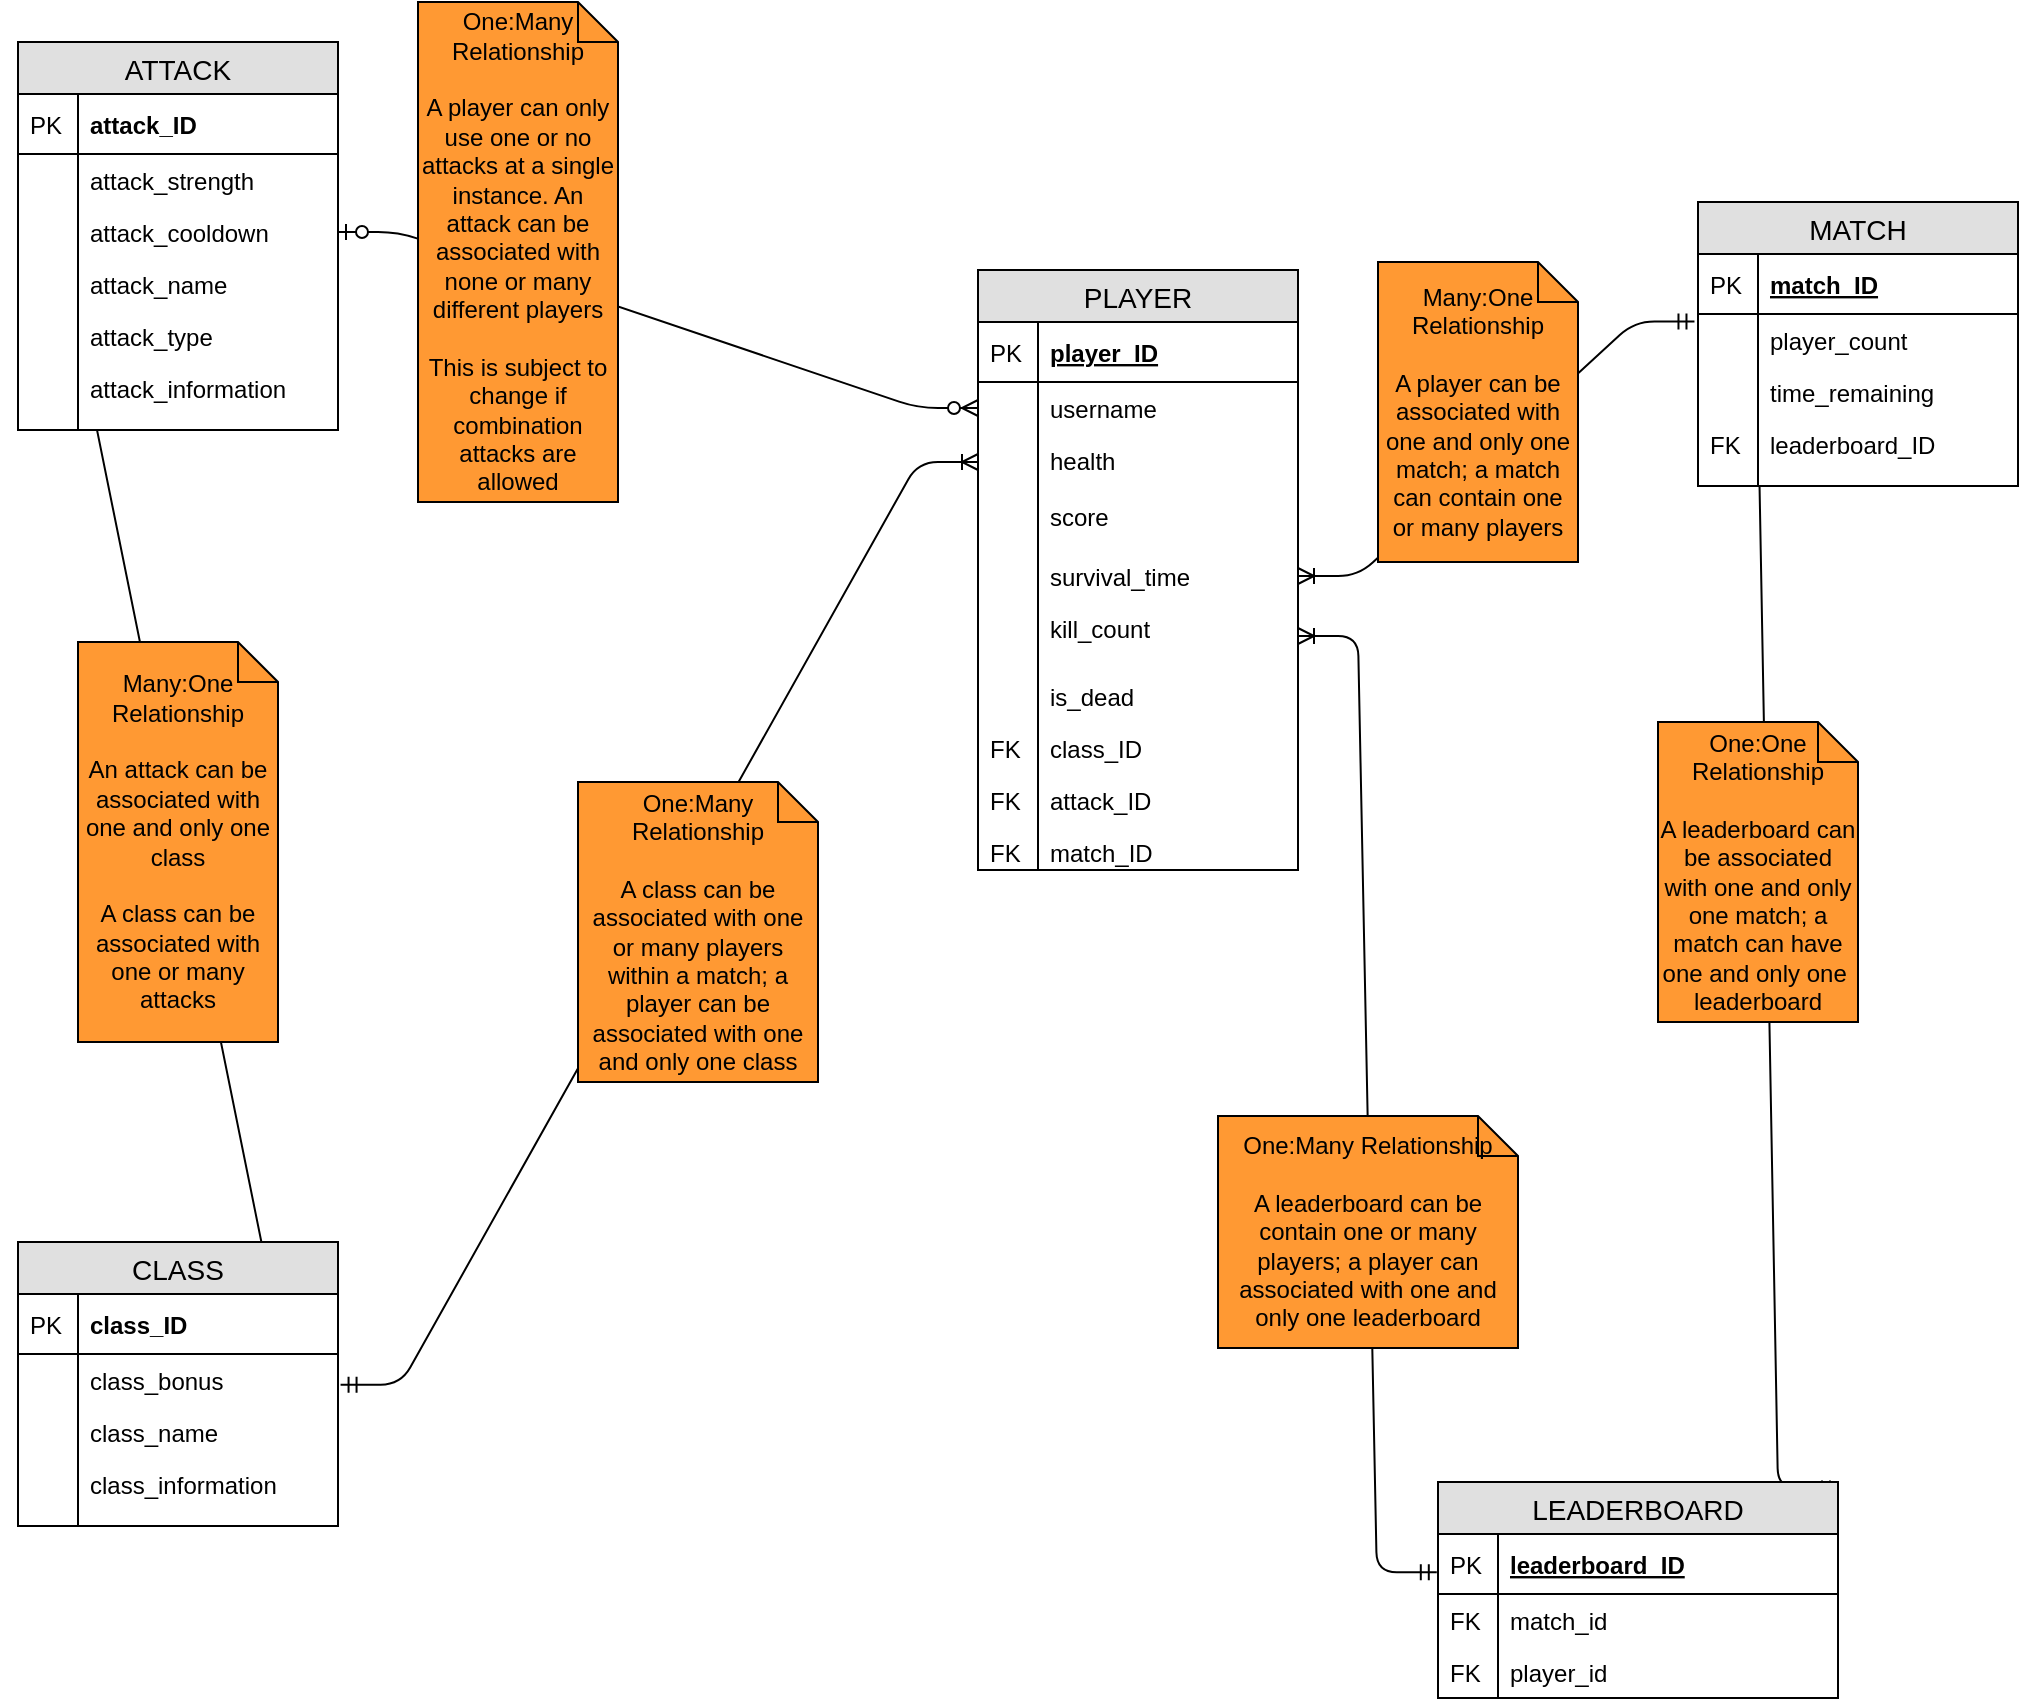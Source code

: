 <mxfile version="13.6.2" type="device"><diagram id="R2lEEEUBdFMjLlhIrx00" name="Page-1"><mxGraphModel dx="2212" dy="1894" grid="1" gridSize="10" guides="1" tooltips="1" connect="1" arrows="1" fold="1" page="1" pageScale="1" pageWidth="850" pageHeight="1100" math="0" shadow="0" extFonts="Permanent Marker^https://fonts.googleapis.com/css?family=Permanent+Marker"><root><mxCell id="0"/><mxCell id="1" parent="0"/><mxCell id="u8r4atgd4e7ZIDanf7BI-53" value="" style="edgeStyle=entityRelationEdgeStyle;fontSize=12;html=1;endArrow=ERmandOne;startArrow=ERoneToMany;entryX=-0.011;entryY=0.143;entryDx=0;entryDy=0;entryPerimeter=0;exitX=1;exitY=0.5;exitDx=0;exitDy=0;" parent="1" source="D_x3WBkVAasMpMiy9x4C-52" target="D_x3WBkVAasMpMiy9x4C-61" edge="1"><mxGeometry width="100" height="100" relative="1" as="geometry"><mxPoint x="610" y="-31" as="sourcePoint"/><mxPoint x="930" y="170" as="targetPoint"/></mxGeometry></mxCell><mxCell id="u8r4atgd4e7ZIDanf7BI-45" value="" style="edgeStyle=entityRelationEdgeStyle;fontSize=12;html=1;endArrow=ERoneToMany;startArrow=ERmandOne;entryX=0;entryY=0.5;entryDx=0;entryDy=0;exitX=1;exitY=0.5;exitDx=0;exitDy=0;" parent="1" source="u8r4atgd4e7ZIDanf7BI-26" target="D_x3WBkVAasMpMiy9x4C-38" edge="1"><mxGeometry width="100" height="100" relative="1" as="geometry"><mxPoint x="120" y="-52" as="sourcePoint"/><mxPoint x="120" y="-255" as="targetPoint"/><Array as="points"><mxPoint x="120" y="-100"/></Array></mxGeometry></mxCell><mxCell id="D_x3WBkVAasMpMiy9x4C-56" value="" style="edgeStyle=entityRelationEdgeStyle;fontSize=12;html=1;endArrow=ERzeroToMany;startArrow=ERzeroToOne;exitX=1;exitY=0.5;exitDx=0;exitDy=0;entryX=0;entryY=0.5;entryDx=0;entryDy=0;" parent="1" source="D_x3WBkVAasMpMiy9x4C-17" target="D_x3WBkVAasMpMiy9x4C-26" edge="1"><mxGeometry width="100" height="100" relative="1" as="geometry"><mxPoint x="300" y="289" as="sourcePoint"/><mxPoint x="420" y="150" as="targetPoint"/></mxGeometry></mxCell><mxCell id="D_x3WBkVAasMpMiy9x4C-57" value="One:Many Relationship&lt;br&gt;&lt;br&gt;A player can only use one or no attacks at a single instance. An attack can be associated with none or many different players&lt;br&gt;&lt;br&gt;This is subject to change if combination attacks are allowed" style="shape=note;size=20;whiteSpace=wrap;html=1;fillColor=#FF9933;" parent="1" vertex="1"><mxGeometry x="170" y="-380" width="100" height="250" as="geometry"/></mxCell><mxCell id="D_x3WBkVAasMpMiy9x4C-132" value="" style="edgeStyle=entityRelationEdgeStyle;fontSize=12;html=1;endArrow=ERmandOne;startArrow=ERmandOne;exitX=1;exitY=0.03;exitDx=0;exitDy=0;exitPerimeter=0;entryX=0;entryY=0.692;entryDx=0;entryDy=0;entryPerimeter=0;" parent="1" source="D_x3WBkVAasMpMiy9x4C-100" target="D_x3WBkVAasMpMiy9x4C-63" edge="1"><mxGeometry width="100" height="100" relative="1" as="geometry"><mxPoint x="300" y="501" as="sourcePoint"/><mxPoint x="720" y="170" as="targetPoint"/></mxGeometry></mxCell><mxCell id="D_x3WBkVAasMpMiy9x4C-134" value="One:One Relationship&lt;br&gt;&lt;br&gt;A leaderboard can be associated with one and only one match; a match can have one and only one&amp;nbsp;&lt;br&gt;leaderboard" style="shape=note;size=20;whiteSpace=wrap;html=1;fillColor=#FF9933;" parent="1" vertex="1"><mxGeometry x="790" y="-20" width="100" height="150" as="geometry"/></mxCell><mxCell id="u8r4atgd4e7ZIDanf7BI-42" value="" style="edgeStyle=entityRelationEdgeStyle;fontSize=12;html=1;endArrow=ERoneToMany;startArrow=ERmandOne;entryX=0;entryY=0.5;entryDx=0;entryDy=0;exitX=1.008;exitY=0.591;exitDx=0;exitDy=0;exitPerimeter=0;" parent="1" source="u8r4atgd4e7ZIDanf7BI-28" target="D_x3WBkVAasMpMiy9x4C-48" edge="1"><mxGeometry width="100" height="100" relative="1" as="geometry"><mxPoint x="-30" y="217" as="sourcePoint"/><mxPoint x="350" y="-368" as="targetPoint"/></mxGeometry></mxCell><mxCell id="u8r4atgd4e7ZIDanf7BI-43" value="Many:One Relationship&lt;br&gt;&lt;br&gt;An attack can be associated with one and only one class&lt;br&gt;&lt;br&gt;A class can be associated with one or many attacks" style="shape=note;size=20;whiteSpace=wrap;html=1;fillColor=#FF9933;" parent="1" vertex="1"><mxGeometry y="-60" width="100" height="200" as="geometry"/></mxCell><mxCell id="u8r4atgd4e7ZIDanf7BI-47" value="One:Many Relationship&lt;br&gt;&lt;br&gt;A class can be associated with one or many players within a match; a player can be associated with one and only one class" style="shape=note;size=20;whiteSpace=wrap;html=1;fillColor=#FF9933;" parent="1" vertex="1"><mxGeometry x="250" y="10" width="120" height="150" as="geometry"/></mxCell><mxCell id="D_x3WBkVAasMpMiy9x4C-23" value="PLAYER" style="swimlane;fontStyle=0;childLayout=stackLayout;horizontal=1;startSize=26;fillColor=#e0e0e0;horizontalStack=0;resizeParent=1;resizeParentMax=0;resizeLast=0;collapsible=1;marginBottom=0;swimlaneFillColor=#ffffff;align=center;fontSize=14;" parent="1" vertex="1"><mxGeometry x="450" y="-246" width="160" height="300" as="geometry"/></mxCell><mxCell id="D_x3WBkVAasMpMiy9x4C-24" value="player_ID" style="shape=partialRectangle;top=0;left=0;right=0;bottom=1;align=left;verticalAlign=middle;fillColor=none;spacingLeft=34;spacingRight=4;overflow=hidden;rotatable=0;points=[[0,0.5],[1,0.5]];portConstraint=eastwest;dropTarget=0;fontStyle=5;fontSize=12;" parent="D_x3WBkVAasMpMiy9x4C-23" vertex="1"><mxGeometry y="26" width="160" height="30" as="geometry"/></mxCell><mxCell id="D_x3WBkVAasMpMiy9x4C-25" value="PK" style="shape=partialRectangle;top=0;left=0;bottom=0;fillColor=none;align=left;verticalAlign=middle;spacingLeft=4;spacingRight=4;overflow=hidden;rotatable=0;points=[];portConstraint=eastwest;part=1;fontSize=12;" parent="D_x3WBkVAasMpMiy9x4C-24" vertex="1" connectable="0"><mxGeometry width="30" height="30" as="geometry"/></mxCell><mxCell id="D_x3WBkVAasMpMiy9x4C-26" value="username" style="shape=partialRectangle;top=0;left=0;right=0;bottom=0;align=left;verticalAlign=top;fillColor=none;spacingLeft=34;spacingRight=4;overflow=hidden;rotatable=0;points=[[0,0.5],[1,0.5]];portConstraint=eastwest;dropTarget=0;fontSize=12;" parent="D_x3WBkVAasMpMiy9x4C-23" vertex="1"><mxGeometry y="56" width="160" height="26" as="geometry"/></mxCell><mxCell id="D_x3WBkVAasMpMiy9x4C-27" value="" style="shape=partialRectangle;top=0;left=0;bottom=0;fillColor=none;align=left;verticalAlign=top;spacingLeft=4;spacingRight=4;overflow=hidden;rotatable=0;points=[];portConstraint=eastwest;part=1;fontSize=12;" parent="D_x3WBkVAasMpMiy9x4C-26" vertex="1" connectable="0"><mxGeometry width="30" height="26" as="geometry"/></mxCell><mxCell id="D_x3WBkVAasMpMiy9x4C-48" value="health" style="shape=partialRectangle;top=0;left=0;right=0;bottom=0;align=left;verticalAlign=top;fillColor=none;spacingLeft=34;spacingRight=4;overflow=hidden;rotatable=0;points=[[0,0.5],[1,0.5]];portConstraint=eastwest;dropTarget=0;fontSize=12;" parent="D_x3WBkVAasMpMiy9x4C-23" vertex="1"><mxGeometry y="82" width="160" height="28" as="geometry"/></mxCell><mxCell id="D_x3WBkVAasMpMiy9x4C-49" value="" style="shape=partialRectangle;top=0;left=0;bottom=0;fillColor=none;align=left;verticalAlign=top;spacingLeft=4;spacingRight=4;overflow=hidden;rotatable=0;points=[];portConstraint=eastwest;part=1;fontSize=12;" parent="D_x3WBkVAasMpMiy9x4C-48" vertex="1" connectable="0"><mxGeometry width="30" height="28" as="geometry"/></mxCell><mxCell id="u8r4atgd4e7ZIDanf7BI-72" value="score&#10;" style="shape=partialRectangle;top=0;left=0;right=0;bottom=0;align=left;verticalAlign=top;fillColor=none;spacingLeft=34;spacingRight=4;overflow=hidden;rotatable=0;points=[[0,0.5],[1,0.5]];portConstraint=eastwest;dropTarget=0;fontSize=12;" parent="D_x3WBkVAasMpMiy9x4C-23" vertex="1"><mxGeometry y="110" width="160" height="30" as="geometry"/></mxCell><mxCell id="u8r4atgd4e7ZIDanf7BI-73" value="" style="shape=partialRectangle;top=0;left=0;bottom=0;fillColor=none;align=left;verticalAlign=top;spacingLeft=4;spacingRight=4;overflow=hidden;rotatable=0;points=[];portConstraint=eastwest;part=1;fontSize=12;" parent="u8r4atgd4e7ZIDanf7BI-72" vertex="1" connectable="0"><mxGeometry width="30" height="30" as="geometry"/></mxCell><mxCell id="D_x3WBkVAasMpMiy9x4C-52" value="survival_time" style="shape=partialRectangle;top=0;left=0;right=0;bottom=0;align=left;verticalAlign=top;fillColor=none;spacingLeft=34;spacingRight=4;overflow=hidden;rotatable=0;points=[[0,0.5],[1,0.5]];portConstraint=eastwest;dropTarget=0;fontSize=12;" parent="D_x3WBkVAasMpMiy9x4C-23" vertex="1"><mxGeometry y="140" width="160" height="26" as="geometry"/></mxCell><mxCell id="D_x3WBkVAasMpMiy9x4C-53" value="" style="shape=partialRectangle;top=0;left=0;bottom=0;fillColor=none;align=left;verticalAlign=top;spacingLeft=4;spacingRight=4;overflow=hidden;rotatable=0;points=[];portConstraint=eastwest;part=1;fontSize=12;" parent="D_x3WBkVAasMpMiy9x4C-52" vertex="1" connectable="0"><mxGeometry width="30" height="26" as="geometry"/></mxCell><mxCell id="D_x3WBkVAasMpMiy9x4C-30" value="kill_count" style="shape=partialRectangle;top=0;left=0;right=0;bottom=0;align=left;verticalAlign=top;fillColor=none;spacingLeft=34;spacingRight=4;overflow=hidden;rotatable=0;points=[[0,0.5],[1,0.5]];portConstraint=eastwest;dropTarget=0;fontSize=12;" parent="D_x3WBkVAasMpMiy9x4C-23" vertex="1"><mxGeometry y="166" width="160" height="34" as="geometry"/></mxCell><mxCell id="D_x3WBkVAasMpMiy9x4C-31" value="" style="shape=partialRectangle;top=0;left=0;bottom=0;fillColor=none;align=left;verticalAlign=top;spacingLeft=4;spacingRight=4;overflow=hidden;rotatable=0;points=[];portConstraint=eastwest;part=1;fontSize=12;" parent="D_x3WBkVAasMpMiy9x4C-30" vertex="1" connectable="0"><mxGeometry width="30" height="34" as="geometry"/></mxCell><mxCell id="AInrQv52wTnlDQUxydWt-1" value="is_dead" style="shape=partialRectangle;top=0;left=0;right=0;bottom=0;align=left;verticalAlign=top;fillColor=none;spacingLeft=34;spacingRight=4;overflow=hidden;rotatable=0;points=[[0,0.5],[1,0.5]];portConstraint=eastwest;dropTarget=0;fontSize=12;" parent="D_x3WBkVAasMpMiy9x4C-23" vertex="1"><mxGeometry y="200" width="160" height="26" as="geometry"/></mxCell><mxCell id="AInrQv52wTnlDQUxydWt-2" value="" style="shape=partialRectangle;top=0;left=0;bottom=0;fillColor=none;align=left;verticalAlign=top;spacingLeft=4;spacingRight=4;overflow=hidden;rotatable=0;points=[];portConstraint=eastwest;part=1;fontSize=12;" parent="AInrQv52wTnlDQUxydWt-1" vertex="1" connectable="0"><mxGeometry width="30" height="26" as="geometry"/></mxCell><mxCell id="u8r4atgd4e7ZIDanf7BI-60" value="class_ID" style="shape=partialRectangle;top=0;left=0;right=0;bottom=0;align=left;verticalAlign=top;fillColor=none;spacingLeft=34;spacingRight=4;overflow=hidden;rotatable=0;points=[[0,0.5],[1,0.5]];portConstraint=eastwest;dropTarget=0;fontSize=12;" parent="D_x3WBkVAasMpMiy9x4C-23" vertex="1"><mxGeometry y="226" width="160" height="26" as="geometry"/></mxCell><mxCell id="u8r4atgd4e7ZIDanf7BI-61" value="FK" style="shape=partialRectangle;top=0;left=0;bottom=0;fillColor=none;align=left;verticalAlign=top;spacingLeft=4;spacingRight=4;overflow=hidden;rotatable=0;points=[];portConstraint=eastwest;part=1;fontSize=12;" parent="u8r4atgd4e7ZIDanf7BI-60" vertex="1" connectable="0"><mxGeometry width="30" height="26" as="geometry"/></mxCell><mxCell id="u8r4atgd4e7ZIDanf7BI-64" value="attack_ID" style="shape=partialRectangle;top=0;left=0;right=0;bottom=0;align=left;verticalAlign=top;fillColor=none;spacingLeft=34;spacingRight=4;overflow=hidden;rotatable=0;points=[[0,0.5],[1,0.5]];portConstraint=eastwest;dropTarget=0;fontSize=12;" parent="D_x3WBkVAasMpMiy9x4C-23" vertex="1"><mxGeometry y="252" width="160" height="26" as="geometry"/></mxCell><mxCell id="u8r4atgd4e7ZIDanf7BI-65" value="FK" style="shape=partialRectangle;top=0;left=0;bottom=0;fillColor=none;align=left;verticalAlign=top;spacingLeft=4;spacingRight=4;overflow=hidden;rotatable=0;points=[];portConstraint=eastwest;part=1;fontSize=12;" parent="u8r4atgd4e7ZIDanf7BI-64" vertex="1" connectable="0"><mxGeometry width="30" height="26" as="geometry"/></mxCell><mxCell id="u8r4atgd4e7ZIDanf7BI-66" value="match_ID" style="shape=partialRectangle;top=0;left=0;right=0;bottom=0;align=left;verticalAlign=top;fillColor=none;spacingLeft=34;spacingRight=4;overflow=hidden;rotatable=0;points=[[0,0.5],[1,0.5]];portConstraint=eastwest;dropTarget=0;fontSize=12;" parent="D_x3WBkVAasMpMiy9x4C-23" vertex="1"><mxGeometry y="278" width="160" height="22" as="geometry"/></mxCell><mxCell id="u8r4atgd4e7ZIDanf7BI-67" value="FK" style="shape=partialRectangle;top=0;left=0;bottom=0;fillColor=none;align=left;verticalAlign=top;spacingLeft=4;spacingRight=4;overflow=hidden;rotatable=0;points=[];portConstraint=eastwest;part=1;fontSize=12;" parent="u8r4atgd4e7ZIDanf7BI-66" vertex="1" connectable="0"><mxGeometry width="30" height="22" as="geometry"/></mxCell><mxCell id="u8r4atgd4e7ZIDanf7BI-52" value="Many:One Relationship&lt;br&gt;&lt;br&gt;A player can be associated with one and only one match; a match can contain one or many players" style="shape=note;size=20;whiteSpace=wrap;html=1;fillColor=#FF9933;" parent="1" vertex="1"><mxGeometry x="650" y="-250" width="100" height="150" as="geometry"/></mxCell><mxCell id="u8r4atgd4e7ZIDanf7BI-108" value="" style="edgeStyle=entityRelationEdgeStyle;fontSize=12;html=1;endArrow=ERmandOne;startArrow=ERoneToMany;entryX=-0.003;entryY=0.638;entryDx=0;entryDy=0;entryPerimeter=0;" parent="1" source="D_x3WBkVAasMpMiy9x4C-30" target="D_x3WBkVAasMpMiy9x4C-101" edge="1"><mxGeometry width="100" height="100" relative="1" as="geometry"><mxPoint x="611.76" y="101.28" as="sourcePoint"/><mxPoint x="480" y="310" as="targetPoint"/></mxGeometry></mxCell><mxCell id="u8r4atgd4e7ZIDanf7BI-109" value="One:Many Relationship&lt;br&gt;&lt;br&gt;A leaderboard can be contain one or many players; a player can associated with one and only one leaderboard" style="shape=note;size=20;whiteSpace=wrap;html=1;fillColor=#FF9933;" parent="1" vertex="1"><mxGeometry x="570" y="177" width="150" height="116" as="geometry"/></mxCell><mxCell id="D_x3WBkVAasMpMiy9x4C-12" value="ATTACK" style="swimlane;fontStyle=0;childLayout=stackLayout;horizontal=1;startSize=26;fillColor=#e0e0e0;horizontalStack=0;resizeParent=1;resizeParentMax=0;resizeLast=0;collapsible=1;marginBottom=0;swimlaneFillColor=#ffffff;align=center;fontSize=14;" parent="1" vertex="1"><mxGeometry x="-30" y="-360" width="160" height="194" as="geometry"/></mxCell><mxCell id="D_x3WBkVAasMpMiy9x4C-13" value="attack_ID" style="shape=partialRectangle;top=0;left=0;right=0;bottom=1;align=left;verticalAlign=middle;fillColor=none;spacingLeft=34;spacingRight=4;overflow=hidden;rotatable=0;points=[[0,0.5],[1,0.5]];portConstraint=eastwest;dropTarget=0;fontStyle=1;fontSize=12;" parent="D_x3WBkVAasMpMiy9x4C-12" vertex="1"><mxGeometry y="26" width="160" height="30" as="geometry"/></mxCell><mxCell id="D_x3WBkVAasMpMiy9x4C-14" value="PK" style="shape=partialRectangle;top=0;left=0;bottom=0;fillColor=none;align=left;verticalAlign=middle;spacingLeft=4;spacingRight=4;overflow=hidden;rotatable=0;points=[];portConstraint=eastwest;part=1;fontSize=12;" parent="D_x3WBkVAasMpMiy9x4C-13" vertex="1" connectable="0"><mxGeometry width="30" height="30" as="geometry"/></mxCell><mxCell id="D_x3WBkVAasMpMiy9x4C-15" value="attack_strength" style="shape=partialRectangle;top=0;left=0;right=0;bottom=0;align=left;verticalAlign=top;fillColor=none;spacingLeft=34;spacingRight=4;overflow=hidden;rotatable=0;points=[[0,0.5],[1,0.5]];portConstraint=eastwest;dropTarget=0;fontSize=12;" parent="D_x3WBkVAasMpMiy9x4C-12" vertex="1"><mxGeometry y="56" width="160" height="26" as="geometry"/></mxCell><mxCell id="D_x3WBkVAasMpMiy9x4C-16" value="" style="shape=partialRectangle;top=0;left=0;bottom=0;fillColor=none;align=left;verticalAlign=top;spacingLeft=4;spacingRight=4;overflow=hidden;rotatable=0;points=[];portConstraint=eastwest;part=1;fontSize=12;" parent="D_x3WBkVAasMpMiy9x4C-15" vertex="1" connectable="0"><mxGeometry width="30" height="26" as="geometry"/></mxCell><mxCell id="D_x3WBkVAasMpMiy9x4C-17" value="attack_cooldown" style="shape=partialRectangle;top=0;left=0;right=0;bottom=0;align=left;verticalAlign=top;fillColor=none;spacingLeft=34;spacingRight=4;overflow=hidden;rotatable=0;points=[[0,0.5],[1,0.5]];portConstraint=eastwest;dropTarget=0;fontSize=12;" parent="D_x3WBkVAasMpMiy9x4C-12" vertex="1"><mxGeometry y="82" width="160" height="26" as="geometry"/></mxCell><mxCell id="D_x3WBkVAasMpMiy9x4C-18" value="" style="shape=partialRectangle;top=0;left=0;bottom=0;fillColor=none;align=left;verticalAlign=top;spacingLeft=4;spacingRight=4;overflow=hidden;rotatable=0;points=[];portConstraint=eastwest;part=1;fontSize=12;" parent="D_x3WBkVAasMpMiy9x4C-17" vertex="1" connectable="0"><mxGeometry width="30" height="26" as="geometry"/></mxCell><mxCell id="D_x3WBkVAasMpMiy9x4C-19" value="attack_name" style="shape=partialRectangle;top=0;left=0;right=0;bottom=0;align=left;verticalAlign=top;fillColor=none;spacingLeft=34;spacingRight=4;overflow=hidden;rotatable=0;points=[[0,0.5],[1,0.5]];portConstraint=eastwest;dropTarget=0;fontSize=12;" parent="D_x3WBkVAasMpMiy9x4C-12" vertex="1"><mxGeometry y="108" width="160" height="26" as="geometry"/></mxCell><mxCell id="D_x3WBkVAasMpMiy9x4C-20" value="" style="shape=partialRectangle;top=0;left=0;bottom=0;fillColor=none;align=left;verticalAlign=top;spacingLeft=4;spacingRight=4;overflow=hidden;rotatable=0;points=[];portConstraint=eastwest;part=1;fontSize=12;" parent="D_x3WBkVAasMpMiy9x4C-19" vertex="1" connectable="0"><mxGeometry width="30" height="26" as="geometry"/></mxCell><mxCell id="D_x3WBkVAasMpMiy9x4C-38" value="attack_type" style="shape=partialRectangle;top=0;left=0;right=0;bottom=0;align=left;verticalAlign=top;fillColor=none;spacingLeft=34;spacingRight=4;overflow=hidden;rotatable=0;points=[[0,0.5],[1,0.5]];portConstraint=eastwest;dropTarget=0;fontSize=12;" parent="D_x3WBkVAasMpMiy9x4C-12" vertex="1"><mxGeometry y="134" width="160" height="26" as="geometry"/></mxCell><mxCell id="D_x3WBkVAasMpMiy9x4C-39" value="" style="shape=partialRectangle;top=0;left=0;bottom=0;fillColor=none;align=left;verticalAlign=top;spacingLeft=4;spacingRight=4;overflow=hidden;rotatable=0;points=[];portConstraint=eastwest;part=1;fontSize=12;" parent="D_x3WBkVAasMpMiy9x4C-38" vertex="1" connectable="0"><mxGeometry width="30" height="26" as="geometry"/></mxCell><mxCell id="D_x3WBkVAasMpMiy9x4C-42" value="attack_information" style="shape=partialRectangle;top=0;left=0;right=0;bottom=0;align=left;verticalAlign=top;fillColor=none;spacingLeft=34;spacingRight=4;overflow=hidden;rotatable=0;points=[[0,0.5],[1,0.5]];portConstraint=eastwest;dropTarget=0;fontSize=12;" parent="D_x3WBkVAasMpMiy9x4C-12" vertex="1"><mxGeometry y="160" width="160" height="26" as="geometry"/></mxCell><mxCell id="D_x3WBkVAasMpMiy9x4C-43" value="" style="shape=partialRectangle;top=0;left=0;bottom=0;fillColor=none;align=left;verticalAlign=top;spacingLeft=4;spacingRight=4;overflow=hidden;rotatable=0;points=[];portConstraint=eastwest;part=1;fontSize=12;" parent="D_x3WBkVAasMpMiy9x4C-42" vertex="1" connectable="0"><mxGeometry width="30" height="26" as="geometry"/></mxCell><mxCell id="D_x3WBkVAasMpMiy9x4C-21" value="" style="shape=partialRectangle;top=0;left=0;right=0;bottom=0;align=left;verticalAlign=top;fillColor=none;spacingLeft=34;spacingRight=4;overflow=hidden;rotatable=0;points=[[0,0.5],[1,0.5]];portConstraint=eastwest;dropTarget=0;fontSize=12;" parent="D_x3WBkVAasMpMiy9x4C-12" vertex="1"><mxGeometry y="186" width="160" height="8" as="geometry"/></mxCell><mxCell id="D_x3WBkVAasMpMiy9x4C-22" value="" style="shape=partialRectangle;top=0;left=0;bottom=0;fillColor=none;align=left;verticalAlign=top;spacingLeft=4;spacingRight=4;overflow=hidden;rotatable=0;points=[];portConstraint=eastwest;part=1;fontSize=12;" parent="D_x3WBkVAasMpMiy9x4C-21" vertex="1" connectable="0"><mxGeometry width="30" height="8" as="geometry"/></mxCell><mxCell id="u8r4atgd4e7ZIDanf7BI-25" value="CLASS" style="swimlane;fontStyle=0;childLayout=stackLayout;horizontal=1;startSize=26;fillColor=#e0e0e0;horizontalStack=0;resizeParent=1;resizeParentMax=0;resizeLast=0;collapsible=1;marginBottom=0;swimlaneFillColor=#ffffff;align=center;fontSize=14;" parent="1" vertex="1"><mxGeometry x="-30" y="240" width="160" height="142" as="geometry"/></mxCell><mxCell id="u8r4atgd4e7ZIDanf7BI-26" value="class_ID" style="shape=partialRectangle;top=0;left=0;right=0;bottom=1;align=left;verticalAlign=middle;fillColor=none;spacingLeft=34;spacingRight=4;overflow=hidden;rotatable=0;points=[[0,0.5],[1,0.5]];portConstraint=eastwest;dropTarget=0;fontStyle=1;fontSize=12;" parent="u8r4atgd4e7ZIDanf7BI-25" vertex="1"><mxGeometry y="26" width="160" height="30" as="geometry"/></mxCell><mxCell id="u8r4atgd4e7ZIDanf7BI-27" value="PK" style="shape=partialRectangle;top=0;left=0;bottom=0;fillColor=none;align=left;verticalAlign=middle;spacingLeft=4;spacingRight=4;overflow=hidden;rotatable=0;points=[];portConstraint=eastwest;part=1;fontSize=12;" parent="u8r4atgd4e7ZIDanf7BI-26" vertex="1" connectable="0"><mxGeometry width="30" height="30" as="geometry"/></mxCell><mxCell id="u8r4atgd4e7ZIDanf7BI-28" value="class_bonus" style="shape=partialRectangle;top=0;left=0;right=0;bottom=0;align=left;verticalAlign=top;fillColor=none;spacingLeft=34;spacingRight=4;overflow=hidden;rotatable=0;points=[[0,0.5],[1,0.5]];portConstraint=eastwest;dropTarget=0;fontSize=12;" parent="u8r4atgd4e7ZIDanf7BI-25" vertex="1"><mxGeometry y="56" width="160" height="26" as="geometry"/></mxCell><mxCell id="u8r4atgd4e7ZIDanf7BI-29" value="" style="shape=partialRectangle;top=0;left=0;bottom=0;fillColor=none;align=left;verticalAlign=top;spacingLeft=4;spacingRight=4;overflow=hidden;rotatable=0;points=[];portConstraint=eastwest;part=1;fontSize=12;" parent="u8r4atgd4e7ZIDanf7BI-28" vertex="1" connectable="0"><mxGeometry width="30" height="26" as="geometry"/></mxCell><mxCell id="u8r4atgd4e7ZIDanf7BI-30" value="class_name" style="shape=partialRectangle;top=0;left=0;right=0;bottom=0;align=left;verticalAlign=top;fillColor=none;spacingLeft=34;spacingRight=4;overflow=hidden;rotatable=0;points=[[0,0.5],[1,0.5]];portConstraint=eastwest;dropTarget=0;fontSize=12;" parent="u8r4atgd4e7ZIDanf7BI-25" vertex="1"><mxGeometry y="82" width="160" height="26" as="geometry"/></mxCell><mxCell id="u8r4atgd4e7ZIDanf7BI-31" value="" style="shape=partialRectangle;top=0;left=0;bottom=0;fillColor=none;align=left;verticalAlign=top;spacingLeft=4;spacingRight=4;overflow=hidden;rotatable=0;points=[];portConstraint=eastwest;part=1;fontSize=12;" parent="u8r4atgd4e7ZIDanf7BI-30" vertex="1" connectable="0"><mxGeometry width="30" height="26" as="geometry"/></mxCell><mxCell id="u8r4atgd4e7ZIDanf7BI-32" value="class_information" style="shape=partialRectangle;top=0;left=0;right=0;bottom=0;align=left;verticalAlign=top;fillColor=none;spacingLeft=34;spacingRight=4;overflow=hidden;rotatable=0;points=[[0,0.5],[1,0.5]];portConstraint=eastwest;dropTarget=0;fontSize=12;" parent="u8r4atgd4e7ZIDanf7BI-25" vertex="1"><mxGeometry y="108" width="160" height="26" as="geometry"/></mxCell><mxCell id="u8r4atgd4e7ZIDanf7BI-33" value="" style="shape=partialRectangle;top=0;left=0;bottom=0;fillColor=none;align=left;verticalAlign=top;spacingLeft=4;spacingRight=4;overflow=hidden;rotatable=0;points=[];portConstraint=eastwest;part=1;fontSize=12;" parent="u8r4atgd4e7ZIDanf7BI-32" vertex="1" connectable="0"><mxGeometry width="30" height="26" as="geometry"/></mxCell><mxCell id="u8r4atgd4e7ZIDanf7BI-40" value="" style="shape=partialRectangle;top=0;left=0;right=0;bottom=0;align=left;verticalAlign=top;fillColor=none;spacingLeft=34;spacingRight=4;overflow=hidden;rotatable=0;points=[[0,0.5],[1,0.5]];portConstraint=eastwest;dropTarget=0;fontSize=12;" parent="u8r4atgd4e7ZIDanf7BI-25" vertex="1"><mxGeometry y="134" width="160" height="8" as="geometry"/></mxCell><mxCell id="u8r4atgd4e7ZIDanf7BI-41" value="" style="shape=partialRectangle;top=0;left=0;bottom=0;fillColor=none;align=left;verticalAlign=top;spacingLeft=4;spacingRight=4;overflow=hidden;rotatable=0;points=[];portConstraint=eastwest;part=1;fontSize=12;" parent="u8r4atgd4e7ZIDanf7BI-40" vertex="1" connectable="0"><mxGeometry width="30" height="8" as="geometry"/></mxCell><mxCell id="D_x3WBkVAasMpMiy9x4C-100" value="LEADERBOARD" style="swimlane;fontStyle=0;childLayout=stackLayout;horizontal=1;startSize=26;fillColor=#e0e0e0;horizontalStack=0;resizeParent=1;resizeParentMax=0;resizeLast=0;collapsible=1;marginBottom=0;swimlaneFillColor=#ffffff;align=center;fontSize=14;" parent="1" vertex="1"><mxGeometry x="680" y="360" width="200" height="108" as="geometry"/></mxCell><mxCell id="D_x3WBkVAasMpMiy9x4C-101" value="leaderboard_ID" style="shape=partialRectangle;top=0;left=0;right=0;bottom=1;align=left;verticalAlign=middle;fillColor=none;spacingLeft=34;spacingRight=4;overflow=hidden;rotatable=0;points=[[0,0.5],[1,0.5]];portConstraint=eastwest;dropTarget=0;fontStyle=5;fontSize=12;" parent="D_x3WBkVAasMpMiy9x4C-100" vertex="1"><mxGeometry y="26" width="200" height="30" as="geometry"/></mxCell><mxCell id="D_x3WBkVAasMpMiy9x4C-102" value="PK" style="shape=partialRectangle;top=0;left=0;bottom=0;fillColor=none;align=left;verticalAlign=middle;spacingLeft=4;spacingRight=4;overflow=hidden;rotatable=0;points=[];portConstraint=eastwest;part=1;fontSize=12;" parent="D_x3WBkVAasMpMiy9x4C-101" vertex="1" connectable="0"><mxGeometry width="30" height="30" as="geometry"/></mxCell><mxCell id="D_x3WBkVAasMpMiy9x4C-105" value="match_id" style="shape=partialRectangle;top=0;left=0;right=0;bottom=0;align=left;verticalAlign=top;fillColor=none;spacingLeft=34;spacingRight=4;overflow=hidden;rotatable=0;points=[[0,0.5],[1,0.5]];portConstraint=eastwest;dropTarget=0;fontSize=12;" parent="D_x3WBkVAasMpMiy9x4C-100" vertex="1"><mxGeometry y="56" width="200" height="26" as="geometry"/></mxCell><mxCell id="D_x3WBkVAasMpMiy9x4C-106" value="FK" style="shape=partialRectangle;top=0;left=0;bottom=0;fillColor=none;align=left;verticalAlign=top;spacingLeft=4;spacingRight=4;overflow=hidden;rotatable=0;points=[];portConstraint=eastwest;part=1;fontSize=12;" parent="D_x3WBkVAasMpMiy9x4C-105" vertex="1" connectable="0"><mxGeometry width="30" height="26" as="geometry"/></mxCell><mxCell id="D_x3WBkVAasMpMiy9x4C-103" value="player_id" style="shape=partialRectangle;top=0;left=0;right=0;bottom=0;align=left;verticalAlign=top;fillColor=none;spacingLeft=34;spacingRight=4;overflow=hidden;rotatable=0;points=[[0,0.5],[1,0.5]];portConstraint=eastwest;dropTarget=0;fontSize=12;" parent="D_x3WBkVAasMpMiy9x4C-100" vertex="1"><mxGeometry y="82" width="200" height="26" as="geometry"/></mxCell><mxCell id="D_x3WBkVAasMpMiy9x4C-104" value="FK" style="shape=partialRectangle;top=0;left=0;bottom=0;fillColor=none;align=left;verticalAlign=top;spacingLeft=4;spacingRight=4;overflow=hidden;rotatable=0;points=[];portConstraint=eastwest;part=1;fontSize=12;" parent="D_x3WBkVAasMpMiy9x4C-103" vertex="1" connectable="0"><mxGeometry width="30" height="26" as="geometry"/></mxCell><mxCell id="D_x3WBkVAasMpMiy9x4C-58" value="MATCH" style="swimlane;fontStyle=0;childLayout=stackLayout;horizontal=1;startSize=26;fillColor=#e0e0e0;horizontalStack=0;resizeParent=1;resizeParentMax=0;resizeLast=0;collapsible=1;marginBottom=0;swimlaneFillColor=#ffffff;align=center;fontSize=14;" parent="1" vertex="1"><mxGeometry x="810" y="-280" width="160" height="142" as="geometry"/></mxCell><mxCell id="D_x3WBkVAasMpMiy9x4C-59" value="match_ID" style="shape=partialRectangle;top=0;left=0;right=0;bottom=1;align=left;verticalAlign=middle;fillColor=none;spacingLeft=34;spacingRight=4;overflow=hidden;rotatable=0;points=[[0,0.5],[1,0.5]];portConstraint=eastwest;dropTarget=0;fontStyle=5;fontSize=12;" parent="D_x3WBkVAasMpMiy9x4C-58" vertex="1"><mxGeometry y="26" width="160" height="30" as="geometry"/></mxCell><mxCell id="D_x3WBkVAasMpMiy9x4C-60" value="PK" style="shape=partialRectangle;top=0;left=0;bottom=0;fillColor=none;align=left;verticalAlign=middle;spacingLeft=4;spacingRight=4;overflow=hidden;rotatable=0;points=[];portConstraint=eastwest;part=1;fontSize=12;" parent="D_x3WBkVAasMpMiy9x4C-59" vertex="1" connectable="0"><mxGeometry width="30" height="30" as="geometry"/></mxCell><mxCell id="D_x3WBkVAasMpMiy9x4C-61" value="player_count" style="shape=partialRectangle;top=0;left=0;right=0;bottom=0;align=left;verticalAlign=top;fillColor=none;spacingLeft=34;spacingRight=4;overflow=hidden;rotatable=0;points=[[0,0.5],[1,0.5]];portConstraint=eastwest;dropTarget=0;fontSize=12;" parent="D_x3WBkVAasMpMiy9x4C-58" vertex="1"><mxGeometry y="56" width="160" height="26" as="geometry"/></mxCell><mxCell id="D_x3WBkVAasMpMiy9x4C-62" value="" style="shape=partialRectangle;top=0;left=0;bottom=0;fillColor=none;align=left;verticalAlign=top;spacingLeft=4;spacingRight=4;overflow=hidden;rotatable=0;points=[];portConstraint=eastwest;part=1;fontSize=12;" parent="D_x3WBkVAasMpMiy9x4C-61" vertex="1" connectable="0"><mxGeometry width="30" height="26" as="geometry"/></mxCell><mxCell id="D_x3WBkVAasMpMiy9x4C-63" value="time_remaining" style="shape=partialRectangle;top=0;left=0;right=0;bottom=0;align=left;verticalAlign=top;fillColor=none;spacingLeft=34;spacingRight=4;overflow=hidden;rotatable=0;points=[[0,0.5],[1,0.5]];portConstraint=eastwest;dropTarget=0;fontSize=12;" parent="D_x3WBkVAasMpMiy9x4C-58" vertex="1"><mxGeometry y="82" width="160" height="26" as="geometry"/></mxCell><mxCell id="D_x3WBkVAasMpMiy9x4C-64" value="" style="shape=partialRectangle;top=0;left=0;bottom=0;fillColor=none;align=left;verticalAlign=top;spacingLeft=4;spacingRight=4;overflow=hidden;rotatable=0;points=[];portConstraint=eastwest;part=1;fontSize=12;" parent="D_x3WBkVAasMpMiy9x4C-63" vertex="1" connectable="0"><mxGeometry width="30" height="26" as="geometry"/></mxCell><mxCell id="D_x3WBkVAasMpMiy9x4C-65" value="leaderboard_ID" style="shape=partialRectangle;top=0;left=0;right=0;bottom=0;align=left;verticalAlign=top;fillColor=none;spacingLeft=34;spacingRight=4;overflow=hidden;rotatable=0;points=[[0,0.5],[1,0.5]];portConstraint=eastwest;dropTarget=0;fontSize=12;" parent="D_x3WBkVAasMpMiy9x4C-58" vertex="1"><mxGeometry y="108" width="160" height="26" as="geometry"/></mxCell><mxCell id="D_x3WBkVAasMpMiy9x4C-66" value="FK" style="shape=partialRectangle;top=0;left=0;bottom=0;fillColor=none;align=left;verticalAlign=top;spacingLeft=4;spacingRight=4;overflow=hidden;rotatable=0;points=[];portConstraint=eastwest;part=1;fontSize=12;" parent="D_x3WBkVAasMpMiy9x4C-65" vertex="1" connectable="0"><mxGeometry width="30" height="26" as="geometry"/></mxCell><mxCell id="D_x3WBkVAasMpMiy9x4C-73" value="" style="shape=partialRectangle;top=0;left=0;right=0;bottom=0;align=left;verticalAlign=top;fillColor=none;spacingLeft=34;spacingRight=4;overflow=hidden;rotatable=0;points=[[0,0.5],[1,0.5]];portConstraint=eastwest;dropTarget=0;fontSize=12;" parent="D_x3WBkVAasMpMiy9x4C-58" vertex="1"><mxGeometry y="134" width="160" height="8" as="geometry"/></mxCell><mxCell id="D_x3WBkVAasMpMiy9x4C-74" value="" style="shape=partialRectangle;top=0;left=0;bottom=0;fillColor=none;align=left;verticalAlign=top;spacingLeft=4;spacingRight=4;overflow=hidden;rotatable=0;points=[];portConstraint=eastwest;part=1;fontSize=12;" parent="D_x3WBkVAasMpMiy9x4C-73" vertex="1" connectable="0"><mxGeometry width="30" height="8" as="geometry"/></mxCell></root></mxGraphModel></diagram></mxfile>